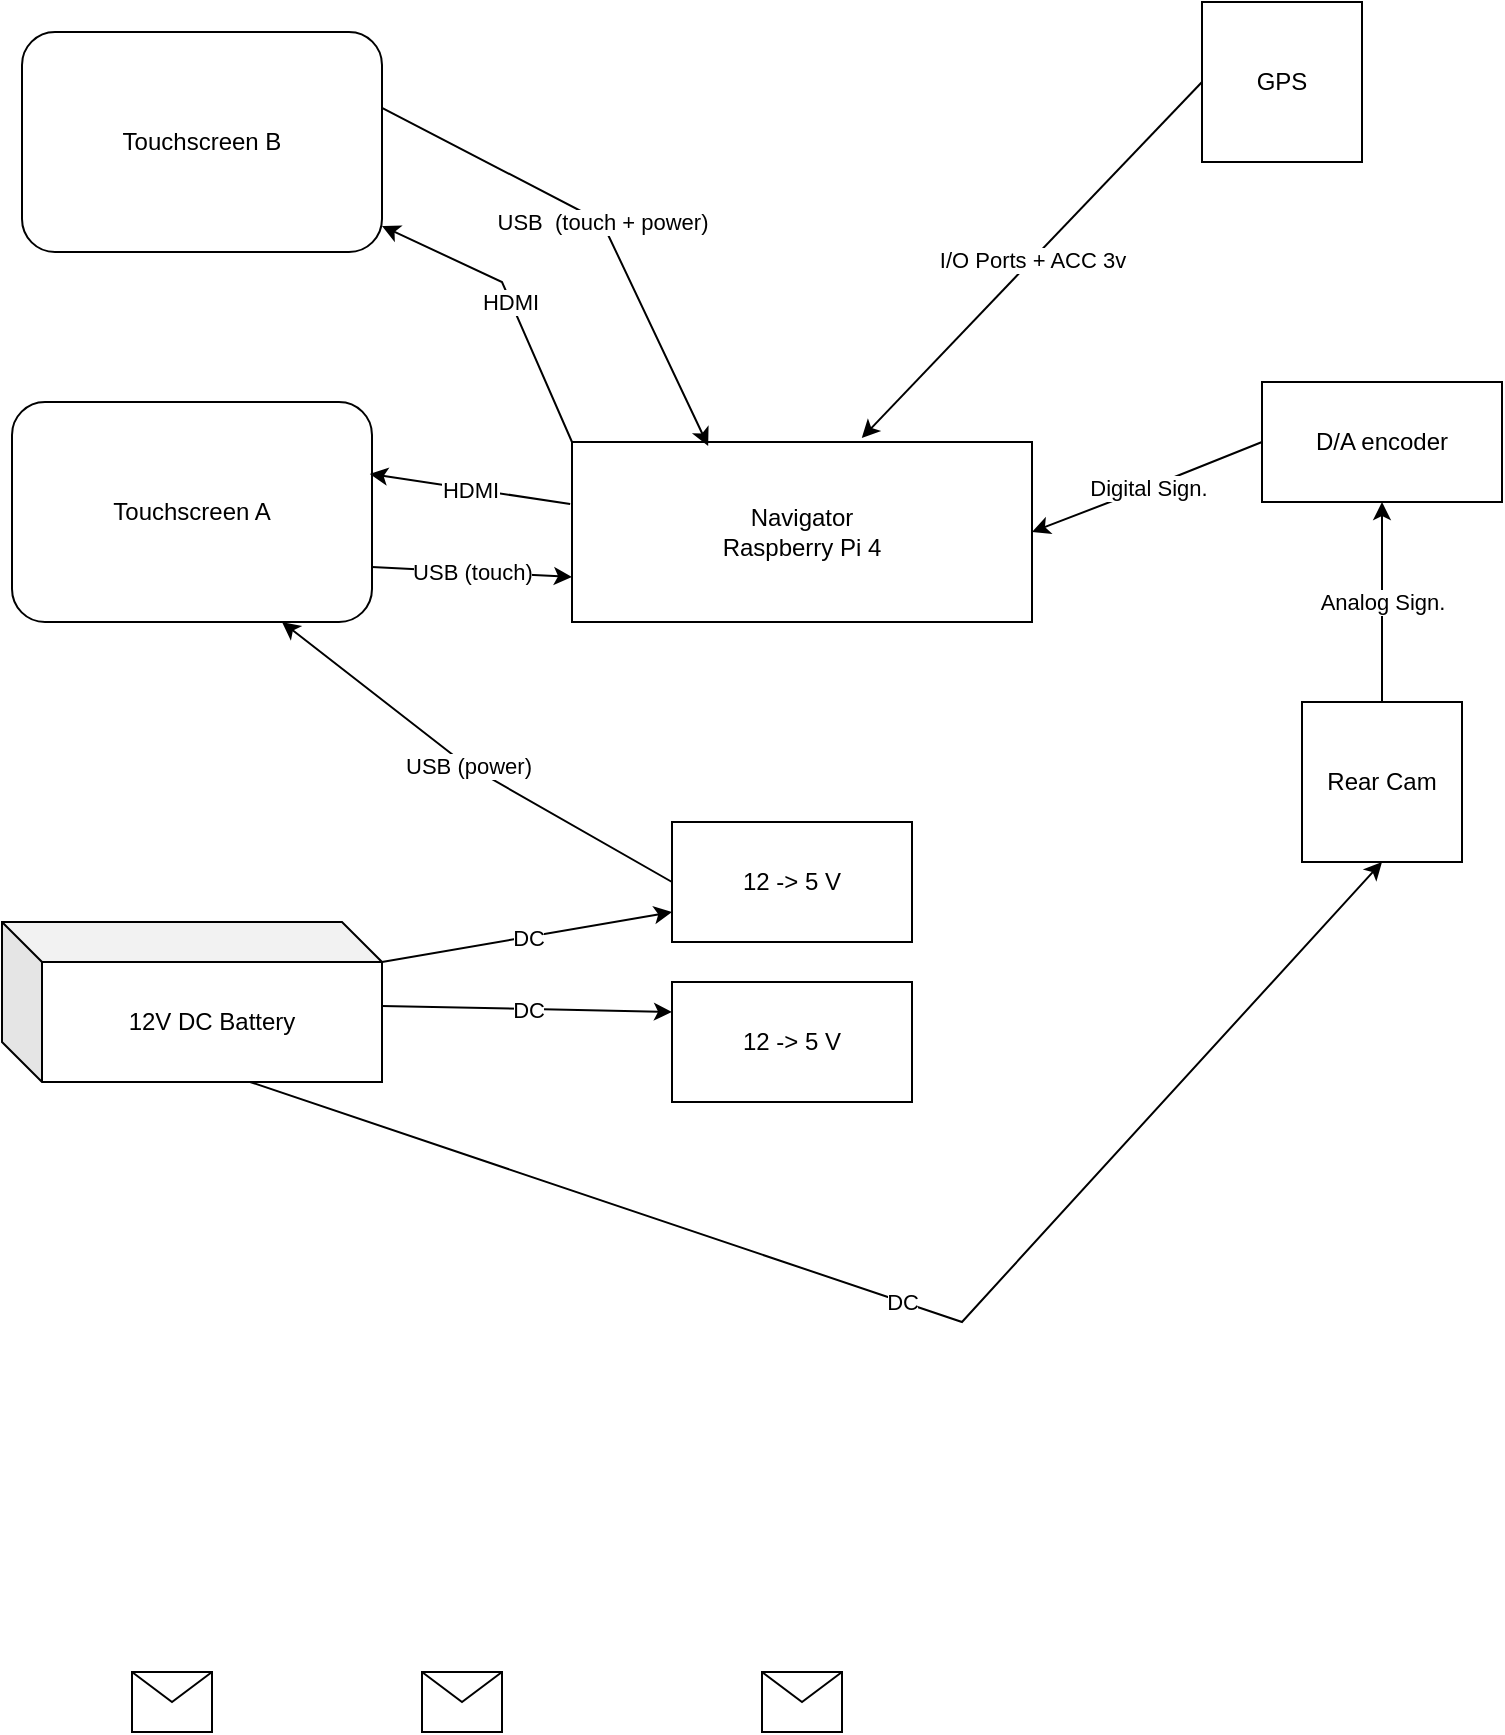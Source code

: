 <mxfile version="15.6.2" type="github">
  <diagram name="Page-1" id="2a216829-ef6e-dabb-86c1-c78162f3ba2b">
    <mxGraphModel dx="572" dy="791" grid="1" gridSize="10" guides="1" tooltips="1" connect="1" arrows="1" fold="1" page="1" pageScale="1" pageWidth="850" pageHeight="1100" background="none" math="0" shadow="0">
      <root>
        <mxCell id="0" />
        <mxCell id="1" parent="0" />
        <mxCell id="7a84cebc1def654-32" value="" style="shape=message;whiteSpace=wrap;html=1;" parent="1" vertex="1">
          <mxGeometry x="1090" y="895" width="40" height="30" as="geometry" />
        </mxCell>
        <mxCell id="7a84cebc1def654-33" value="" style="shape=message;whiteSpace=wrap;html=1;" parent="1" vertex="1">
          <mxGeometry x="1260" y="895" width="40" height="30" as="geometry" />
        </mxCell>
        <mxCell id="7a84cebc1def654-34" value="" style="shape=message;whiteSpace=wrap;html=1;" parent="1" vertex="1">
          <mxGeometry x="945" y="895" width="40" height="30" as="geometry" />
        </mxCell>
        <mxCell id="39rjAd0DbYgPAiGcGsQq-2" value="&lt;div&gt;Navigator&lt;/div&gt;&lt;div&gt;Raspberry Pi 4&lt;br&gt;&lt;/div&gt;" style="rounded=0;whiteSpace=wrap;html=1;" vertex="1" parent="1">
          <mxGeometry x="1165" y="280" width="230" height="90" as="geometry" />
        </mxCell>
        <mxCell id="39rjAd0DbYgPAiGcGsQq-3" value="Touchscreen A" style="rounded=1;whiteSpace=wrap;html=1;" vertex="1" parent="1">
          <mxGeometry x="885" y="260" width="180" height="110" as="geometry" />
        </mxCell>
        <mxCell id="39rjAd0DbYgPAiGcGsQq-4" value="Touchscreen B" style="rounded=1;whiteSpace=wrap;html=1;" vertex="1" parent="1">
          <mxGeometry x="890" y="75" width="180" height="110" as="geometry" />
        </mxCell>
        <mxCell id="39rjAd0DbYgPAiGcGsQq-5" value="&lt;div&gt;Rear Cam&lt;/div&gt;" style="whiteSpace=wrap;html=1;aspect=fixed;" vertex="1" parent="1">
          <mxGeometry x="1530" y="410" width="80" height="80" as="geometry" />
        </mxCell>
        <mxCell id="39rjAd0DbYgPAiGcGsQq-6" value="GPS" style="whiteSpace=wrap;html=1;aspect=fixed;" vertex="1" parent="1">
          <mxGeometry x="1480" y="60" width="80" height="80" as="geometry" />
        </mxCell>
        <mxCell id="39rjAd0DbYgPAiGcGsQq-7" value="D/A encoder" style="rounded=0;whiteSpace=wrap;html=1;" vertex="1" parent="1">
          <mxGeometry x="1510" y="250" width="120" height="60" as="geometry" />
        </mxCell>
        <mxCell id="39rjAd0DbYgPAiGcGsQq-8" value="12V DC Battery" style="shape=cube;whiteSpace=wrap;html=1;boundedLbl=1;backgroundOutline=1;darkOpacity=0.05;darkOpacity2=0.1;" vertex="1" parent="1">
          <mxGeometry x="880" y="520" width="190" height="80" as="geometry" />
        </mxCell>
        <mxCell id="39rjAd0DbYgPAiGcGsQq-9" value="12 -&amp;gt; 5 V" style="rounded=0;whiteSpace=wrap;html=1;" vertex="1" parent="1">
          <mxGeometry x="1215" y="470" width="120" height="60" as="geometry" />
        </mxCell>
        <mxCell id="39rjAd0DbYgPAiGcGsQq-10" value="12 -&amp;gt; 5 V" style="rounded=0;whiteSpace=wrap;html=1;" vertex="1" parent="1">
          <mxGeometry x="1215" y="550" width="120" height="60" as="geometry" />
        </mxCell>
        <mxCell id="39rjAd0DbYgPAiGcGsQq-20" value="" style="endArrow=classic;html=1;rounded=0;exitX=0.5;exitY=0;exitDx=0;exitDy=0;entryX=0.5;entryY=1;entryDx=0;entryDy=0;" edge="1" parent="1" source="39rjAd0DbYgPAiGcGsQq-5" target="39rjAd0DbYgPAiGcGsQq-7">
          <mxGeometry relative="1" as="geometry">
            <mxPoint x="1240" y="410" as="sourcePoint" />
            <mxPoint x="1340" y="410" as="targetPoint" />
            <Array as="points" />
          </mxGeometry>
        </mxCell>
        <mxCell id="39rjAd0DbYgPAiGcGsQq-21" value="Analog Sign." style="edgeLabel;resizable=0;html=1;align=center;verticalAlign=middle;" connectable="0" vertex="1" parent="39rjAd0DbYgPAiGcGsQq-20">
          <mxGeometry relative="1" as="geometry" />
        </mxCell>
        <mxCell id="39rjAd0DbYgPAiGcGsQq-23" value="" style="endArrow=classic;html=1;rounded=0;exitX=0;exitY=0.5;exitDx=0;exitDy=0;entryX=1;entryY=0.5;entryDx=0;entryDy=0;" edge="1" parent="1" source="39rjAd0DbYgPAiGcGsQq-7" target="39rjAd0DbYgPAiGcGsQq-2">
          <mxGeometry relative="1" as="geometry">
            <mxPoint x="1580" y="420" as="sourcePoint" />
            <mxPoint x="1580" y="320" as="targetPoint" />
            <Array as="points">
              <mxPoint x="1460" y="300" />
            </Array>
          </mxGeometry>
        </mxCell>
        <mxCell id="39rjAd0DbYgPAiGcGsQq-24" value="Digital Sign." style="edgeLabel;resizable=0;html=1;align=center;verticalAlign=middle;" connectable="0" vertex="1" parent="39rjAd0DbYgPAiGcGsQq-23">
          <mxGeometry relative="1" as="geometry" />
        </mxCell>
        <mxCell id="39rjAd0DbYgPAiGcGsQq-26" value="" style="endArrow=classic;html=1;rounded=0;exitX=0;exitY=0.5;exitDx=0;exitDy=0;entryX=0.63;entryY=-0.022;entryDx=0;entryDy=0;entryPerimeter=0;" edge="1" parent="1" source="39rjAd0DbYgPAiGcGsQq-6" target="39rjAd0DbYgPAiGcGsQq-2">
          <mxGeometry relative="1" as="geometry">
            <mxPoint x="1520" y="290" as="sourcePoint" />
            <mxPoint x="1405" y="335" as="targetPoint" />
            <Array as="points" />
          </mxGeometry>
        </mxCell>
        <mxCell id="39rjAd0DbYgPAiGcGsQq-27" value="&lt;div&gt;I/O Ports + ACC 3v&lt;/div&gt;" style="edgeLabel;resizable=0;html=1;align=center;verticalAlign=middle;" connectable="0" vertex="1" parent="39rjAd0DbYgPAiGcGsQq-26">
          <mxGeometry relative="1" as="geometry" />
        </mxCell>
        <mxCell id="39rjAd0DbYgPAiGcGsQq-29" value="" style="endArrow=classic;html=1;rounded=0;entryX=0.296;entryY=0.022;entryDx=0;entryDy=0;entryPerimeter=0;exitX=1;exitY=0.345;exitDx=0;exitDy=0;exitPerimeter=0;" edge="1" parent="1" source="39rjAd0DbYgPAiGcGsQq-4" target="39rjAd0DbYgPAiGcGsQq-2">
          <mxGeometry relative="1" as="geometry">
            <mxPoint x="1080" y="110" as="sourcePoint" />
            <mxPoint x="1319.9" y="288.02" as="targetPoint" />
            <Array as="points">
              <mxPoint x="1180" y="170" />
            </Array>
          </mxGeometry>
        </mxCell>
        <mxCell id="39rjAd0DbYgPAiGcGsQq-30" value="USB&amp;nbsp; (touch + power)" style="edgeLabel;resizable=0;html=1;align=center;verticalAlign=middle;" connectable="0" vertex="1" parent="39rjAd0DbYgPAiGcGsQq-29">
          <mxGeometry relative="1" as="geometry" />
        </mxCell>
        <mxCell id="39rjAd0DbYgPAiGcGsQq-31" value="" style="endArrow=classic;html=1;rounded=0;exitX=0;exitY=0;exitDx=0;exitDy=0;" edge="1" parent="1" source="39rjAd0DbYgPAiGcGsQq-2" target="39rjAd0DbYgPAiGcGsQq-4">
          <mxGeometry relative="1" as="geometry">
            <mxPoint x="1080" y="122.95" as="sourcePoint" />
            <mxPoint x="1243.08" y="291.98" as="targetPoint" />
            <Array as="points">
              <mxPoint x="1130" y="200" />
            </Array>
          </mxGeometry>
        </mxCell>
        <mxCell id="39rjAd0DbYgPAiGcGsQq-32" value="&lt;div&gt;HDMI&lt;/div&gt;" style="edgeLabel;resizable=0;html=1;align=center;verticalAlign=middle;" connectable="0" vertex="1" parent="39rjAd0DbYgPAiGcGsQq-31">
          <mxGeometry relative="1" as="geometry" />
        </mxCell>
        <mxCell id="39rjAd0DbYgPAiGcGsQq-33" value="" style="endArrow=classic;html=1;rounded=0;exitX=-0.004;exitY=0.344;exitDx=0;exitDy=0;entryX=0.994;entryY=0.327;entryDx=0;entryDy=0;entryPerimeter=0;exitPerimeter=0;" edge="1" parent="1" source="39rjAd0DbYgPAiGcGsQq-2" target="39rjAd0DbYgPAiGcGsQq-3">
          <mxGeometry relative="1" as="geometry">
            <mxPoint x="1175" y="290" as="sourcePoint" />
            <mxPoint x="1080" y="182" as="targetPoint" />
            <Array as="points" />
          </mxGeometry>
        </mxCell>
        <mxCell id="39rjAd0DbYgPAiGcGsQq-34" value="&lt;div&gt;HDMI&lt;/div&gt;" style="edgeLabel;resizable=0;html=1;align=center;verticalAlign=middle;" connectable="0" vertex="1" parent="39rjAd0DbYgPAiGcGsQq-33">
          <mxGeometry relative="1" as="geometry" />
        </mxCell>
        <mxCell id="39rjAd0DbYgPAiGcGsQq-35" value="" style="endArrow=classic;html=1;rounded=0;entryX=0;entryY=0.75;entryDx=0;entryDy=0;exitX=1;exitY=0.75;exitDx=0;exitDy=0;" edge="1" parent="1" source="39rjAd0DbYgPAiGcGsQq-3" target="39rjAd0DbYgPAiGcGsQq-2">
          <mxGeometry relative="1" as="geometry">
            <mxPoint x="991.92" y="490" as="sourcePoint" />
            <mxPoint x="1165" y="431.98" as="targetPoint" />
            <Array as="points" />
          </mxGeometry>
        </mxCell>
        <mxCell id="39rjAd0DbYgPAiGcGsQq-36" value="USB (touch)" style="edgeLabel;resizable=0;html=1;align=center;verticalAlign=middle;" connectable="0" vertex="1" parent="39rjAd0DbYgPAiGcGsQq-35">
          <mxGeometry relative="1" as="geometry" />
        </mxCell>
        <mxCell id="39rjAd0DbYgPAiGcGsQq-37" value="" style="endArrow=classic;html=1;rounded=0;entryX=0.75;entryY=1;entryDx=0;entryDy=0;exitX=0;exitY=0.5;exitDx=0;exitDy=0;" edge="1" parent="1" source="39rjAd0DbYgPAiGcGsQq-9" target="39rjAd0DbYgPAiGcGsQq-3">
          <mxGeometry relative="1" as="geometry">
            <mxPoint x="1080" y="122.95" as="sourcePoint" />
            <mxPoint x="1243.08" y="291.98" as="targetPoint" />
            <Array as="points">
              <mxPoint x="1110" y="440" />
            </Array>
          </mxGeometry>
        </mxCell>
        <mxCell id="39rjAd0DbYgPAiGcGsQq-38" value="USB (power)" style="edgeLabel;resizable=0;html=1;align=center;verticalAlign=middle;" connectable="0" vertex="1" parent="39rjAd0DbYgPAiGcGsQq-37">
          <mxGeometry relative="1" as="geometry" />
        </mxCell>
        <mxCell id="39rjAd0DbYgPAiGcGsQq-39" value="" style="endArrow=classic;html=1;rounded=0;entryX=0;entryY=0.75;entryDx=0;entryDy=0;exitX=0;exitY=0;exitDx=190;exitDy=20;exitPerimeter=0;" edge="1" parent="1" source="39rjAd0DbYgPAiGcGsQq-8" target="39rjAd0DbYgPAiGcGsQq-9">
          <mxGeometry relative="1" as="geometry">
            <mxPoint x="1225" y="510" as="sourcePoint" />
            <mxPoint x="1030" y="380" as="targetPoint" />
            <Array as="points" />
          </mxGeometry>
        </mxCell>
        <mxCell id="39rjAd0DbYgPAiGcGsQq-40" value="DC" style="edgeLabel;resizable=0;html=1;align=center;verticalAlign=middle;" connectable="0" vertex="1" parent="39rjAd0DbYgPAiGcGsQq-39">
          <mxGeometry relative="1" as="geometry" />
        </mxCell>
        <mxCell id="39rjAd0DbYgPAiGcGsQq-41" value="" style="endArrow=classic;html=1;rounded=0;entryX=0;entryY=0.25;entryDx=0;entryDy=0;" edge="1" parent="1" source="39rjAd0DbYgPAiGcGsQq-8" target="39rjAd0DbYgPAiGcGsQq-10">
          <mxGeometry relative="1" as="geometry">
            <mxPoint x="1080" y="558" as="sourcePoint" />
            <mxPoint x="1225" y="525" as="targetPoint" />
            <Array as="points" />
          </mxGeometry>
        </mxCell>
        <mxCell id="39rjAd0DbYgPAiGcGsQq-42" value="DC" style="edgeLabel;resizable=0;html=1;align=center;verticalAlign=middle;" connectable="0" vertex="1" parent="39rjAd0DbYgPAiGcGsQq-41">
          <mxGeometry relative="1" as="geometry" />
        </mxCell>
        <mxCell id="39rjAd0DbYgPAiGcGsQq-43" value="" style="endArrow=classic;html=1;rounded=0;entryX=0.5;entryY=1;entryDx=0;entryDy=0;exitX=0.653;exitY=1;exitDx=0;exitDy=0;exitPerimeter=0;" edge="1" parent="1" source="39rjAd0DbYgPAiGcGsQq-8" target="39rjAd0DbYgPAiGcGsQq-5">
          <mxGeometry relative="1" as="geometry">
            <mxPoint x="1080" y="571.979" as="sourcePoint" />
            <mxPoint x="1225" y="575" as="targetPoint" />
            <Array as="points">
              <mxPoint x="1360" y="720" />
            </Array>
          </mxGeometry>
        </mxCell>
        <mxCell id="39rjAd0DbYgPAiGcGsQq-44" value="DC" style="edgeLabel;resizable=0;html=1;align=center;verticalAlign=middle;" connectable="0" vertex="1" parent="39rjAd0DbYgPAiGcGsQq-43">
          <mxGeometry relative="1" as="geometry" />
        </mxCell>
      </root>
    </mxGraphModel>
  </diagram>
</mxfile>
